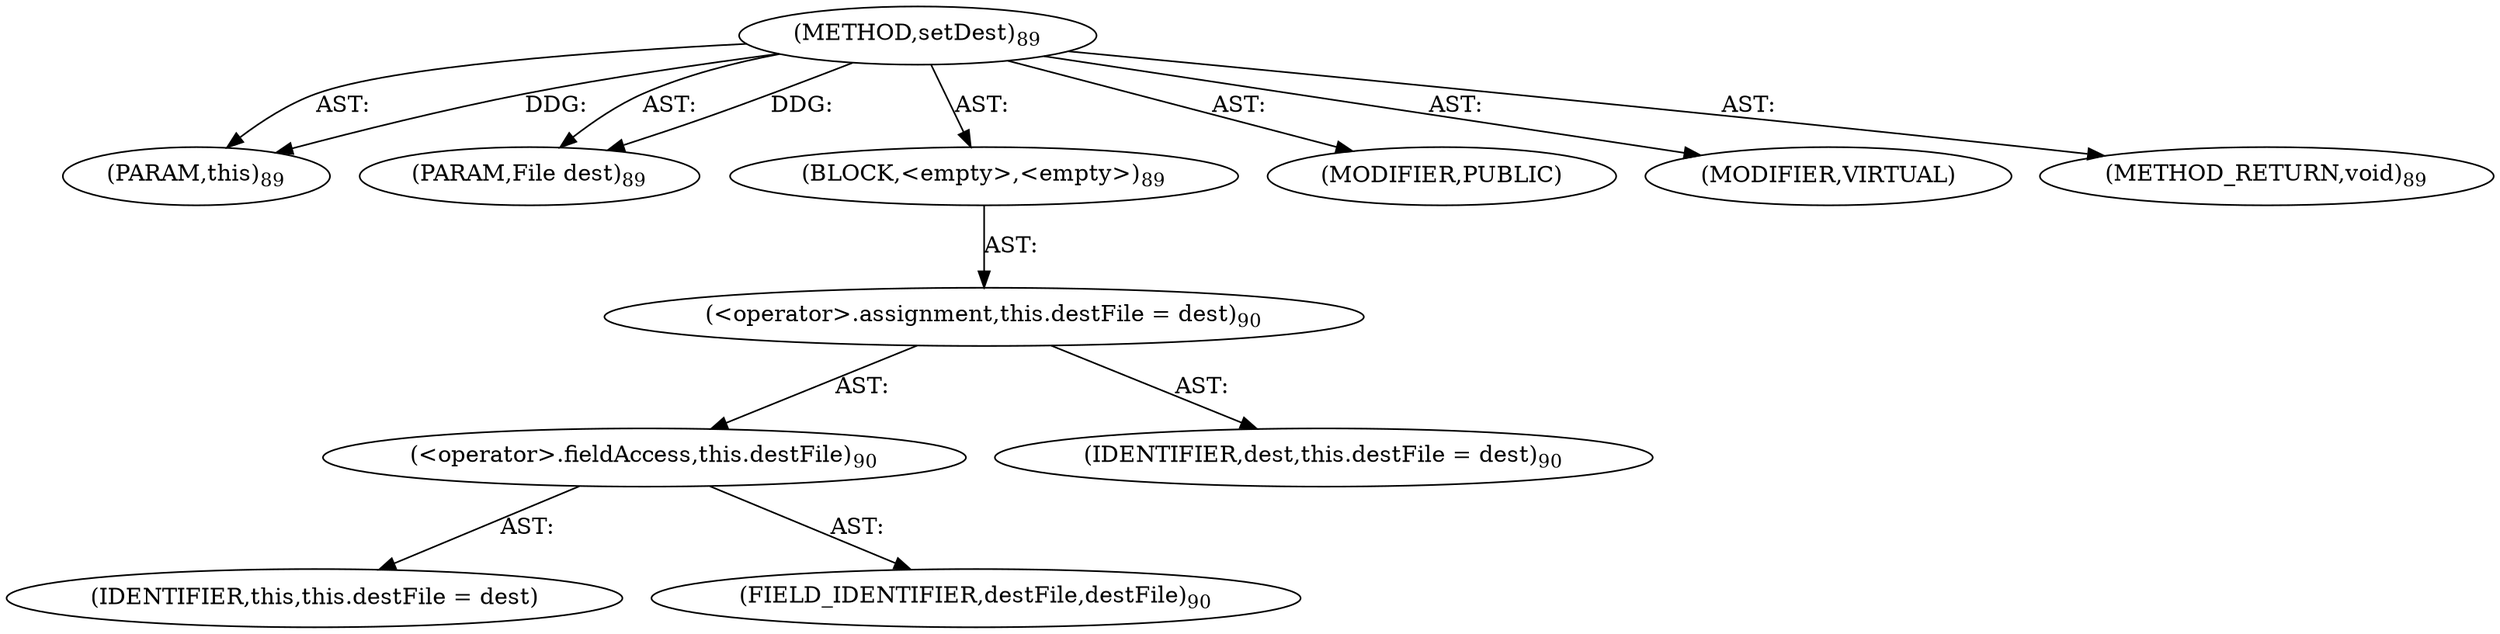 digraph "setDest" {  
"111669149698" [label = <(METHOD,setDest)<SUB>89</SUB>> ]
"115964116997" [label = <(PARAM,this)<SUB>89</SUB>> ]
"115964116998" [label = <(PARAM,File dest)<SUB>89</SUB>> ]
"25769803778" [label = <(BLOCK,&lt;empty&gt;,&lt;empty&gt;)<SUB>89</SUB>> ]
"30064771076" [label = <(&lt;operator&gt;.assignment,this.destFile = dest)<SUB>90</SUB>> ]
"30064771077" [label = <(&lt;operator&gt;.fieldAccess,this.destFile)<SUB>90</SUB>> ]
"68719476746" [label = <(IDENTIFIER,this,this.destFile = dest)> ]
"55834574850" [label = <(FIELD_IDENTIFIER,destFile,destFile)<SUB>90</SUB>> ]
"68719476747" [label = <(IDENTIFIER,dest,this.destFile = dest)<SUB>90</SUB>> ]
"133143986184" [label = <(MODIFIER,PUBLIC)> ]
"133143986185" [label = <(MODIFIER,VIRTUAL)> ]
"128849018882" [label = <(METHOD_RETURN,void)<SUB>89</SUB>> ]
  "111669149698" -> "115964116997"  [ label = "AST: "] 
  "111669149698" -> "115964116998"  [ label = "AST: "] 
  "111669149698" -> "25769803778"  [ label = "AST: "] 
  "111669149698" -> "133143986184"  [ label = "AST: "] 
  "111669149698" -> "133143986185"  [ label = "AST: "] 
  "111669149698" -> "128849018882"  [ label = "AST: "] 
  "25769803778" -> "30064771076"  [ label = "AST: "] 
  "30064771076" -> "30064771077"  [ label = "AST: "] 
  "30064771076" -> "68719476747"  [ label = "AST: "] 
  "30064771077" -> "68719476746"  [ label = "AST: "] 
  "30064771077" -> "55834574850"  [ label = "AST: "] 
  "111669149698" -> "115964116997"  [ label = "DDG: "] 
  "111669149698" -> "115964116998"  [ label = "DDG: "] 
}
